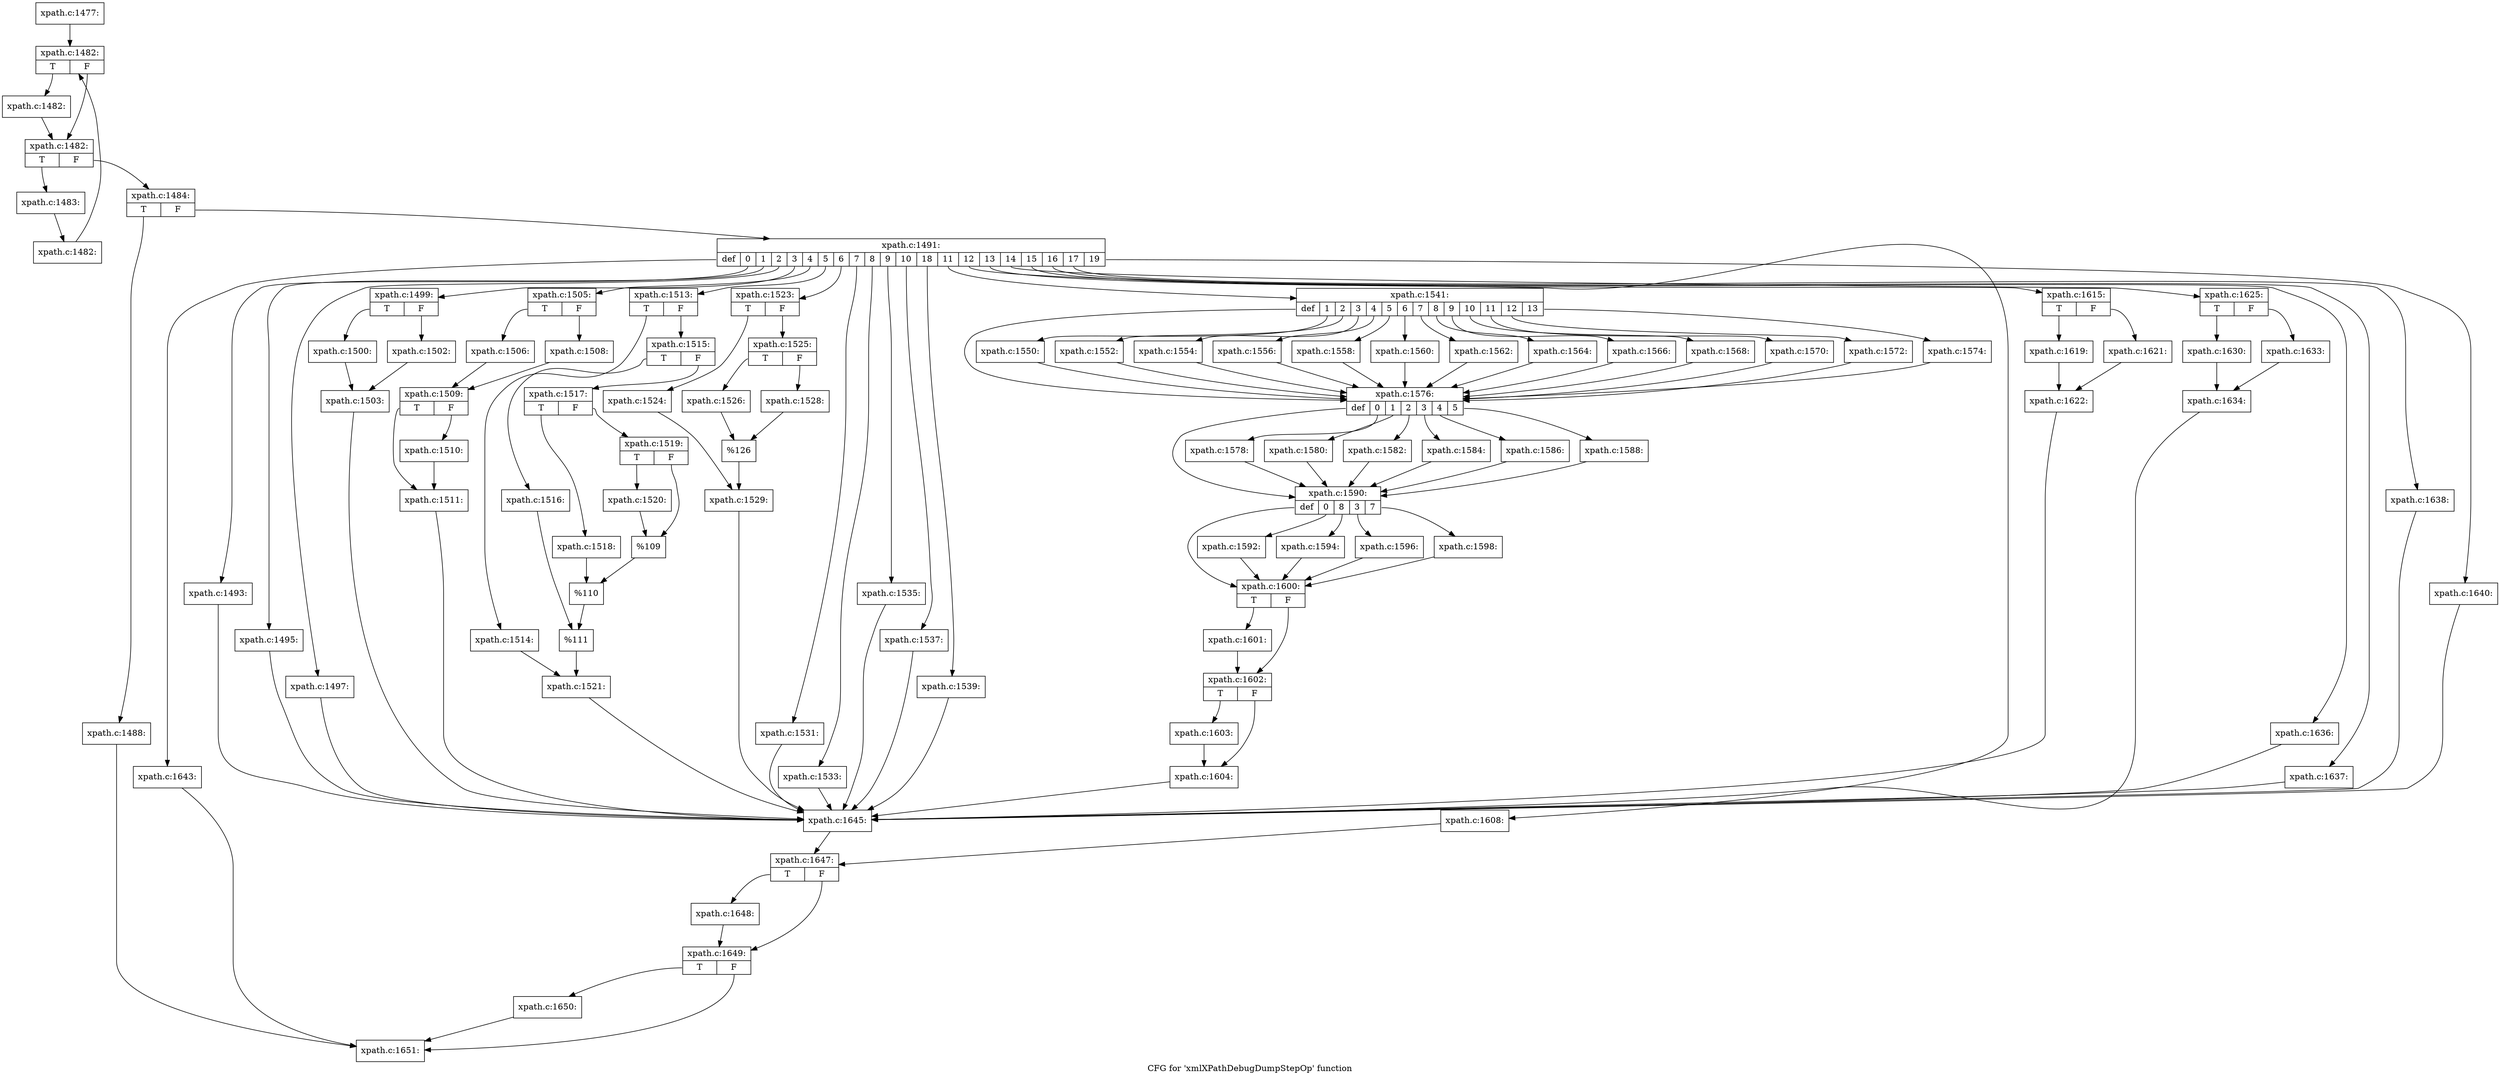 digraph "CFG for 'xmlXPathDebugDumpStepOp' function" {
	label="CFG for 'xmlXPathDebugDumpStepOp' function";

	Node0x4d2efa0 [shape=record,label="{xpath.c:1477:}"];
	Node0x4d2efa0 -> Node0x4d353b0;
	Node0x4d353b0 [shape=record,label="{xpath.c:1482:|{<s0>T|<s1>F}}"];
	Node0x4d353b0:s0 -> Node0x4d357b0;
	Node0x4d353b0:s1 -> Node0x4d35760;
	Node0x4d357b0 [shape=record,label="{xpath.c:1482:}"];
	Node0x4d357b0 -> Node0x4d35760;
	Node0x4d35760 [shape=record,label="{xpath.c:1482:|{<s0>T|<s1>F}}"];
	Node0x4d35760:s0 -> Node0x4d356b0;
	Node0x4d35760:s1 -> Node0x4d35210;
	Node0x4d356b0 [shape=record,label="{xpath.c:1483:}"];
	Node0x4d356b0 -> Node0x4d35620;
	Node0x4d35620 [shape=record,label="{xpath.c:1482:}"];
	Node0x4d35620 -> Node0x4d353b0;
	Node0x4d35210 [shape=record,label="{xpath.c:1484:|{<s0>T|<s1>F}}"];
	Node0x4d35210:s0 -> Node0x4d371d0;
	Node0x4d35210:s1 -> Node0x4d37220;
	Node0x4d371d0 [shape=record,label="{xpath.c:1488:}"];
	Node0x4d371d0 -> Node0x4d516c0;
	Node0x4d37220 [shape=record,label="{xpath.c:1491:|{<s0>def|<s1>0|<s2>1|<s3>2|<s4>3|<s5>4|<s6>5|<s7>6|<s8>7|<s9>8|<s10>9|<s11>10|<s12>18|<s13>11|<s14>12|<s15>13|<s16>14|<s17>15|<s18>16|<s19>17|<s20>19}}"];
	Node0x4d37220:s0 -> Node0x4d37b70;
	Node0x4d37220:s1 -> Node0x4d37eb0;
	Node0x4d37220:s2 -> Node0x4d382b0;
	Node0x4d37220:s3 -> Node0x4d386b0;
	Node0x4d37220:s4 -> Node0x4d38ab0;
	Node0x4d37220:s5 -> Node0x4d39740;
	Node0x4d37220:s6 -> Node0x4d3ab70;
	Node0x4d37220:s7 -> Node0x4d3cf00;
	Node0x4d37220:s8 -> Node0x4d3e4c0;
	Node0x4d37220:s9 -> Node0x4d3e8c0;
	Node0x4d37220:s10 -> Node0x4d3ecc0;
	Node0x4d37220:s11 -> Node0x4d3f0c0;
	Node0x4d37220:s12 -> Node0x4d3f900;
	Node0x4d37220:s13 -> Node0x4d3fce0;
	Node0x4d37220:s14 -> Node0x4d4a0f0;
	Node0x4d37220:s15 -> Node0x4d4b580;
	Node0x4d37220:s16 -> Node0x4d4cf00;
	Node0x4d37220:s17 -> Node0x4d4efe0;
	Node0x4d37220:s18 -> Node0x4d4f3e0;
	Node0x4d37220:s19 -> Node0x4d4f7f0;
	Node0x4d37220:s20 -> Node0x4d4fbf0;
	Node0x4d37eb0 [shape=record,label="{xpath.c:1493:}"];
	Node0x4d37eb0 -> Node0x4d37960;
	Node0x4d382b0 [shape=record,label="{xpath.c:1495:}"];
	Node0x4d382b0 -> Node0x4d37960;
	Node0x4d386b0 [shape=record,label="{xpath.c:1497:}"];
	Node0x4d386b0 -> Node0x4d37960;
	Node0x4d38ab0 [shape=record,label="{xpath.c:1499:|{<s0>T|<s1>F}}"];
	Node0x4d38ab0:s0 -> Node0x4d38ba0;
	Node0x4d38ab0:s1 -> Node0x4d38c40;
	Node0x4d38ba0 [shape=record,label="{xpath.c:1500:}"];
	Node0x4d38ba0 -> Node0x4d38bf0;
	Node0x4d38c40 [shape=record,label="{xpath.c:1502:}"];
	Node0x4d38c40 -> Node0x4d38bf0;
	Node0x4d38bf0 [shape=record,label="{xpath.c:1503:}"];
	Node0x4d38bf0 -> Node0x4d37960;
	Node0x4d39740 [shape=record,label="{xpath.c:1505:|{<s0>T|<s1>F}}"];
	Node0x4d39740:s0 -> Node0x4d39830;
	Node0x4d39740:s1 -> Node0x4d398d0;
	Node0x4d39830 [shape=record,label="{xpath.c:1506:}"];
	Node0x4d39830 -> Node0x4d39880;
	Node0x4d398d0 [shape=record,label="{xpath.c:1508:}"];
	Node0x4d398d0 -> Node0x4d39880;
	Node0x4d39880 [shape=record,label="{xpath.c:1509:|{<s0>T|<s1>F}}"];
	Node0x4d39880:s0 -> Node0x4d3a410;
	Node0x4d39880:s1 -> Node0x4d3a3c0;
	Node0x4d3a3c0 [shape=record,label="{xpath.c:1510:}"];
	Node0x4d3a3c0 -> Node0x4d3a410;
	Node0x4d3a410 [shape=record,label="{xpath.c:1511:}"];
	Node0x4d3a410 -> Node0x4d37960;
	Node0x4d3ab70 [shape=record,label="{xpath.c:1513:|{<s0>T|<s1>F}}"];
	Node0x4d3ab70:s0 -> Node0x4d3ac60;
	Node0x4d3ab70:s1 -> Node0x4d3ad00;
	Node0x4d3ac60 [shape=record,label="{xpath.c:1514:}"];
	Node0x4d3ac60 -> Node0x4d3acb0;
	Node0x4d3ad00 [shape=record,label="{xpath.c:1515:|{<s0>T|<s1>F}}"];
	Node0x4d3ad00:s0 -> Node0x4d3b4a0;
	Node0x4d3ad00:s1 -> Node0x4d3b540;
	Node0x4d3b4a0 [shape=record,label="{xpath.c:1516:}"];
	Node0x4d3b4a0 -> Node0x4d3b4f0;
	Node0x4d3b540 [shape=record,label="{xpath.c:1517:|{<s0>T|<s1>F}}"];
	Node0x4d3b540:s0 -> Node0x4d3bce0;
	Node0x4d3b540:s1 -> Node0x4d3bd80;
	Node0x4d3bce0 [shape=record,label="{xpath.c:1518:}"];
	Node0x4d3bce0 -> Node0x4d3bd30;
	Node0x4d3bd80 [shape=record,label="{xpath.c:1519:|{<s0>T|<s1>F}}"];
	Node0x4d3bd80:s0 -> Node0x4d3c530;
	Node0x4d3bd80:s1 -> Node0x4d3c580;
	Node0x4d3c530 [shape=record,label="{xpath.c:1520:}"];
	Node0x4d3c530 -> Node0x4d3c580;
	Node0x4d3c580 [shape=record,label="{%109}"];
	Node0x4d3c580 -> Node0x4d3bd30;
	Node0x4d3bd30 [shape=record,label="{%110}"];
	Node0x4d3bd30 -> Node0x4d3b4f0;
	Node0x4d3b4f0 [shape=record,label="{%111}"];
	Node0x4d3b4f0 -> Node0x4d3acb0;
	Node0x4d3acb0 [shape=record,label="{xpath.c:1521:}"];
	Node0x4d3acb0 -> Node0x4d37960;
	Node0x4d3cf00 [shape=record,label="{xpath.c:1523:|{<s0>T|<s1>F}}"];
	Node0x4d3cf00:s0 -> Node0x4d3cff0;
	Node0x4d3cf00:s1 -> Node0x4d3d090;
	Node0x4d3cff0 [shape=record,label="{xpath.c:1524:}"];
	Node0x4d3cff0 -> Node0x4d3d040;
	Node0x4d3d090 [shape=record,label="{xpath.c:1525:|{<s0>T|<s1>F}}"];
	Node0x4d3d090:s0 -> Node0x4d3d830;
	Node0x4d3d090:s1 -> Node0x4d3d8d0;
	Node0x4d3d830 [shape=record,label="{xpath.c:1526:}"];
	Node0x4d3d830 -> Node0x4d3d880;
	Node0x4d3d8d0 [shape=record,label="{xpath.c:1528:}"];
	Node0x4d3d8d0 -> Node0x4d3d880;
	Node0x4d3d880 [shape=record,label="{%126}"];
	Node0x4d3d880 -> Node0x4d3d040;
	Node0x4d3d040 [shape=record,label="{xpath.c:1529:}"];
	Node0x4d3d040 -> Node0x4d37960;
	Node0x4d3e4c0 [shape=record,label="{xpath.c:1531:}"];
	Node0x4d3e4c0 -> Node0x4d37960;
	Node0x4d3e8c0 [shape=record,label="{xpath.c:1533:}"];
	Node0x4d3e8c0 -> Node0x4d37960;
	Node0x4d3ecc0 [shape=record,label="{xpath.c:1535:}"];
	Node0x4d3ecc0 -> Node0x4d37960;
	Node0x4d3f0c0 [shape=record,label="{xpath.c:1537:}"];
	Node0x4d3f0c0 -> Node0x4d37960;
	Node0x4d3f900 [shape=record,label="{xpath.c:1539:}"];
	Node0x4d3f900 -> Node0x4d37960;
	Node0x4d3fce0 [shape=record,label="{xpath.c:1541:|{<s0>def|<s1>1|<s2>2|<s3>3|<s4>4|<s5>5|<s6>6|<s7>7|<s8>8|<s9>9|<s10>10|<s11>11|<s12>12|<s13>13}}"];
	Node0x4d3fce0:s0 -> Node0x4d42370;
	Node0x4d3fce0:s1 -> Node0x4d42790;
	Node0x4d3fce0:s2 -> Node0x4d42ba0;
	Node0x4d3fce0:s3 -> Node0x4d42fb0;
	Node0x4d3fce0:s4 -> Node0x4d433c0;
	Node0x4d3fce0:s5 -> Node0x4d437d0;
	Node0x4d3fce0:s6 -> Node0x4d43be0;
	Node0x4d3fce0:s7 -> Node0x4d43ff0;
	Node0x4d3fce0:s8 -> Node0x4d44400;
	Node0x4d3fce0:s9 -> Node0x4d44810;
	Node0x4d3fce0:s10 -> Node0x4d44c20;
	Node0x4d3fce0:s11 -> Node0x4d45030;
	Node0x4d3fce0:s12 -> Node0x4d45870;
	Node0x4d3fce0:s13 -> Node0x4d45c80;
	Node0x4d42790 [shape=record,label="{xpath.c:1550:}"];
	Node0x4d42790 -> Node0x4d42370;
	Node0x4d42ba0 [shape=record,label="{xpath.c:1552:}"];
	Node0x4d42ba0 -> Node0x4d42370;
	Node0x4d42fb0 [shape=record,label="{xpath.c:1554:}"];
	Node0x4d42fb0 -> Node0x4d42370;
	Node0x4d433c0 [shape=record,label="{xpath.c:1556:}"];
	Node0x4d433c0 -> Node0x4d42370;
	Node0x4d437d0 [shape=record,label="{xpath.c:1558:}"];
	Node0x4d437d0 -> Node0x4d42370;
	Node0x4d43be0 [shape=record,label="{xpath.c:1560:}"];
	Node0x4d43be0 -> Node0x4d42370;
	Node0x4d43ff0 [shape=record,label="{xpath.c:1562:}"];
	Node0x4d43ff0 -> Node0x4d42370;
	Node0x4d44400 [shape=record,label="{xpath.c:1564:}"];
	Node0x4d44400 -> Node0x4d42370;
	Node0x4d44810 [shape=record,label="{xpath.c:1566:}"];
	Node0x4d44810 -> Node0x4d42370;
	Node0x4d44c20 [shape=record,label="{xpath.c:1568:}"];
	Node0x4d44c20 -> Node0x4d42370;
	Node0x4d45030 [shape=record,label="{xpath.c:1570:}"];
	Node0x4d45030 -> Node0x4d42370;
	Node0x4d45870 [shape=record,label="{xpath.c:1572:}"];
	Node0x4d45870 -> Node0x4d42370;
	Node0x4d45c80 [shape=record,label="{xpath.c:1574:}"];
	Node0x4d45c80 -> Node0x4d42370;
	Node0x4d42370 [shape=record,label="{xpath.c:1576:|{<s0>def|<s1>0|<s2>1|<s3>2|<s4>3|<s5>4|<s6>5}}"];
	Node0x4d42370:s0 -> Node0x4d42450;
	Node0x4d42370:s1 -> Node0x4d464f0;
	Node0x4d42370:s2 -> Node0x4d46900;
	Node0x4d42370:s3 -> Node0x4d46d10;
	Node0x4d42370:s4 -> Node0x4d47110;
	Node0x4d42370:s5 -> Node0x4d47510;
	Node0x4d42370:s6 -> Node0x4d47920;
	Node0x4d464f0 [shape=record,label="{xpath.c:1578:}"];
	Node0x4d464f0 -> Node0x4d42450;
	Node0x4d46900 [shape=record,label="{xpath.c:1580:}"];
	Node0x4d46900 -> Node0x4d42450;
	Node0x4d46d10 [shape=record,label="{xpath.c:1582:}"];
	Node0x4d46d10 -> Node0x4d42450;
	Node0x4d47110 [shape=record,label="{xpath.c:1584:}"];
	Node0x4d47110 -> Node0x4d42450;
	Node0x4d47510 [shape=record,label="{xpath.c:1586:}"];
	Node0x4d47510 -> Node0x4d42450;
	Node0x4d47920 [shape=record,label="{xpath.c:1588:}"];
	Node0x4d47920 -> Node0x4d42450;
	Node0x4d42450 [shape=record,label="{xpath.c:1590:|{<s0>def|<s1>0|<s2>8|<s3>3|<s4>7}}"];
	Node0x4d42450:s0 -> Node0x4d461b0;
	Node0x4d42450:s1 -> Node0x4d48190;
	Node0x4d42450:s2 -> Node0x4d485a0;
	Node0x4d42450:s3 -> Node0x4d489b0;
	Node0x4d42450:s4 -> Node0x4d48dc0;
	Node0x4d48190 [shape=record,label="{xpath.c:1592:}"];
	Node0x4d48190 -> Node0x4d461b0;
	Node0x4d485a0 [shape=record,label="{xpath.c:1594:}"];
	Node0x4d485a0 -> Node0x4d461b0;
	Node0x4d489b0 [shape=record,label="{xpath.c:1596:}"];
	Node0x4d489b0 -> Node0x4d461b0;
	Node0x4d48dc0 [shape=record,label="{xpath.c:1598:}"];
	Node0x4d48dc0 -> Node0x4d461b0;
	Node0x4d461b0 [shape=record,label="{xpath.c:1600:|{<s0>T|<s1>F}}"];
	Node0x4d461b0:s0 -> Node0x4d47e50;
	Node0x4d461b0:s1 -> Node0x4d49130;
	Node0x4d47e50 [shape=record,label="{xpath.c:1601:}"];
	Node0x4d47e50 -> Node0x4d49130;
	Node0x4d49130 [shape=record,label="{xpath.c:1602:|{<s0>T|<s1>F}}"];
	Node0x4d49130:s0 -> Node0x4d49930;
	Node0x4d49130:s1 -> Node0x4d49980;
	Node0x4d49930 [shape=record,label="{xpath.c:1603:}"];
	Node0x4d49930 -> Node0x4d49980;
	Node0x4d49980 [shape=record,label="{xpath.c:1604:}"];
	Node0x4d49980 -> Node0x4d37960;
	Node0x4d4a0f0 [shape=record,label="{xpath.c:1608:}"];
	Node0x4d4a0f0 -> Node0x4d4b470;
	Node0x4d4b580 [shape=record,label="{xpath.c:1615:|{<s0>T|<s1>F}}"];
	Node0x4d4b580:s0 -> Node0x4d4c100;
	Node0x4d4b580:s1 -> Node0x4d4c1a0;
	Node0x4d4c100 [shape=record,label="{xpath.c:1619:}"];
	Node0x4d4c100 -> Node0x4d4c150;
	Node0x4d4c1a0 [shape=record,label="{xpath.c:1621:}"];
	Node0x4d4c1a0 -> Node0x4d4c150;
	Node0x4d4c150 [shape=record,label="{xpath.c:1622:}"];
	Node0x4d4c150 -> Node0x4d37960;
	Node0x4d4cf00 [shape=record,label="{xpath.c:1625:|{<s0>T|<s1>F}}"];
	Node0x4d4cf00:s0 -> Node0x4d4df90;
	Node0x4d4cf00:s1 -> Node0x4d4e030;
	Node0x4d4df90 [shape=record,label="{xpath.c:1630:}"];
	Node0x4d4df90 -> Node0x4d4dfe0;
	Node0x4d4e030 [shape=record,label="{xpath.c:1633:}"];
	Node0x4d4e030 -> Node0x4d4dfe0;
	Node0x4d4dfe0 [shape=record,label="{xpath.c:1634:}"];
	Node0x4d4dfe0 -> Node0x4d37960;
	Node0x4d4efe0 [shape=record,label="{xpath.c:1636:}"];
	Node0x4d4efe0 -> Node0x4d37960;
	Node0x4d4f3e0 [shape=record,label="{xpath.c:1637:}"];
	Node0x4d4f3e0 -> Node0x4d37960;
	Node0x4d4f7f0 [shape=record,label="{xpath.c:1638:}"];
	Node0x4d4f7f0 -> Node0x4d37960;
	Node0x4d4fbf0 [shape=record,label="{xpath.c:1640:}"];
	Node0x4d4fbf0 -> Node0x4d37960;
	Node0x4d37b70 [shape=record,label="{xpath.c:1643:}"];
	Node0x4d37b70 -> Node0x4d516c0;
	Node0x4d37960 [shape=record,label="{xpath.c:1645:}"];
	Node0x4d37960 -> Node0x4d4b470;
	Node0x4d4b470 [shape=record,label="{xpath.c:1647:|{<s0>T|<s1>F}}"];
	Node0x4d4b470:s0 -> Node0x4d50940;
	Node0x4d4b470:s1 -> Node0x4d50990;
	Node0x4d50940 [shape=record,label="{xpath.c:1648:}"];
	Node0x4d50940 -> Node0x4d50990;
	Node0x4d50990 [shape=record,label="{xpath.c:1649:|{<s0>T|<s1>F}}"];
	Node0x4d50990:s0 -> Node0x4d51670;
	Node0x4d50990:s1 -> Node0x4d516c0;
	Node0x4d51670 [shape=record,label="{xpath.c:1650:}"];
	Node0x4d51670 -> Node0x4d516c0;
	Node0x4d516c0 [shape=record,label="{xpath.c:1651:}"];
}
